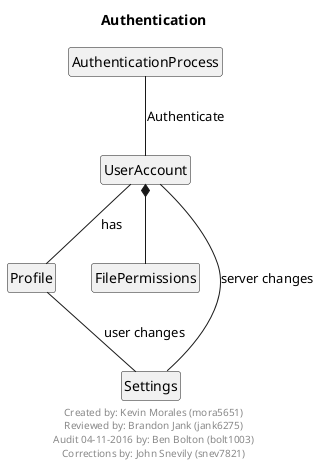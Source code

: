 @startuml
scale max 700 width

footer
Created by: Kevin Morales (mora5651)
Reviewed by: Brandon Jank (jank6275)
Audit 04-11-2016 by: Ben Bolton (bolt1003)
Corrections by: John Snevily (snev7821) 
endfooter

hide circles 
hide members
title <b>Authentication</b>
AuthenticationProcess  --  UserAccount : Authenticate
UserAccount -- Profile : has
UserAccount *-- FilePermissions
UserAccount -- Settings : server changes
Profile -- Settings : user changes 
@enduml